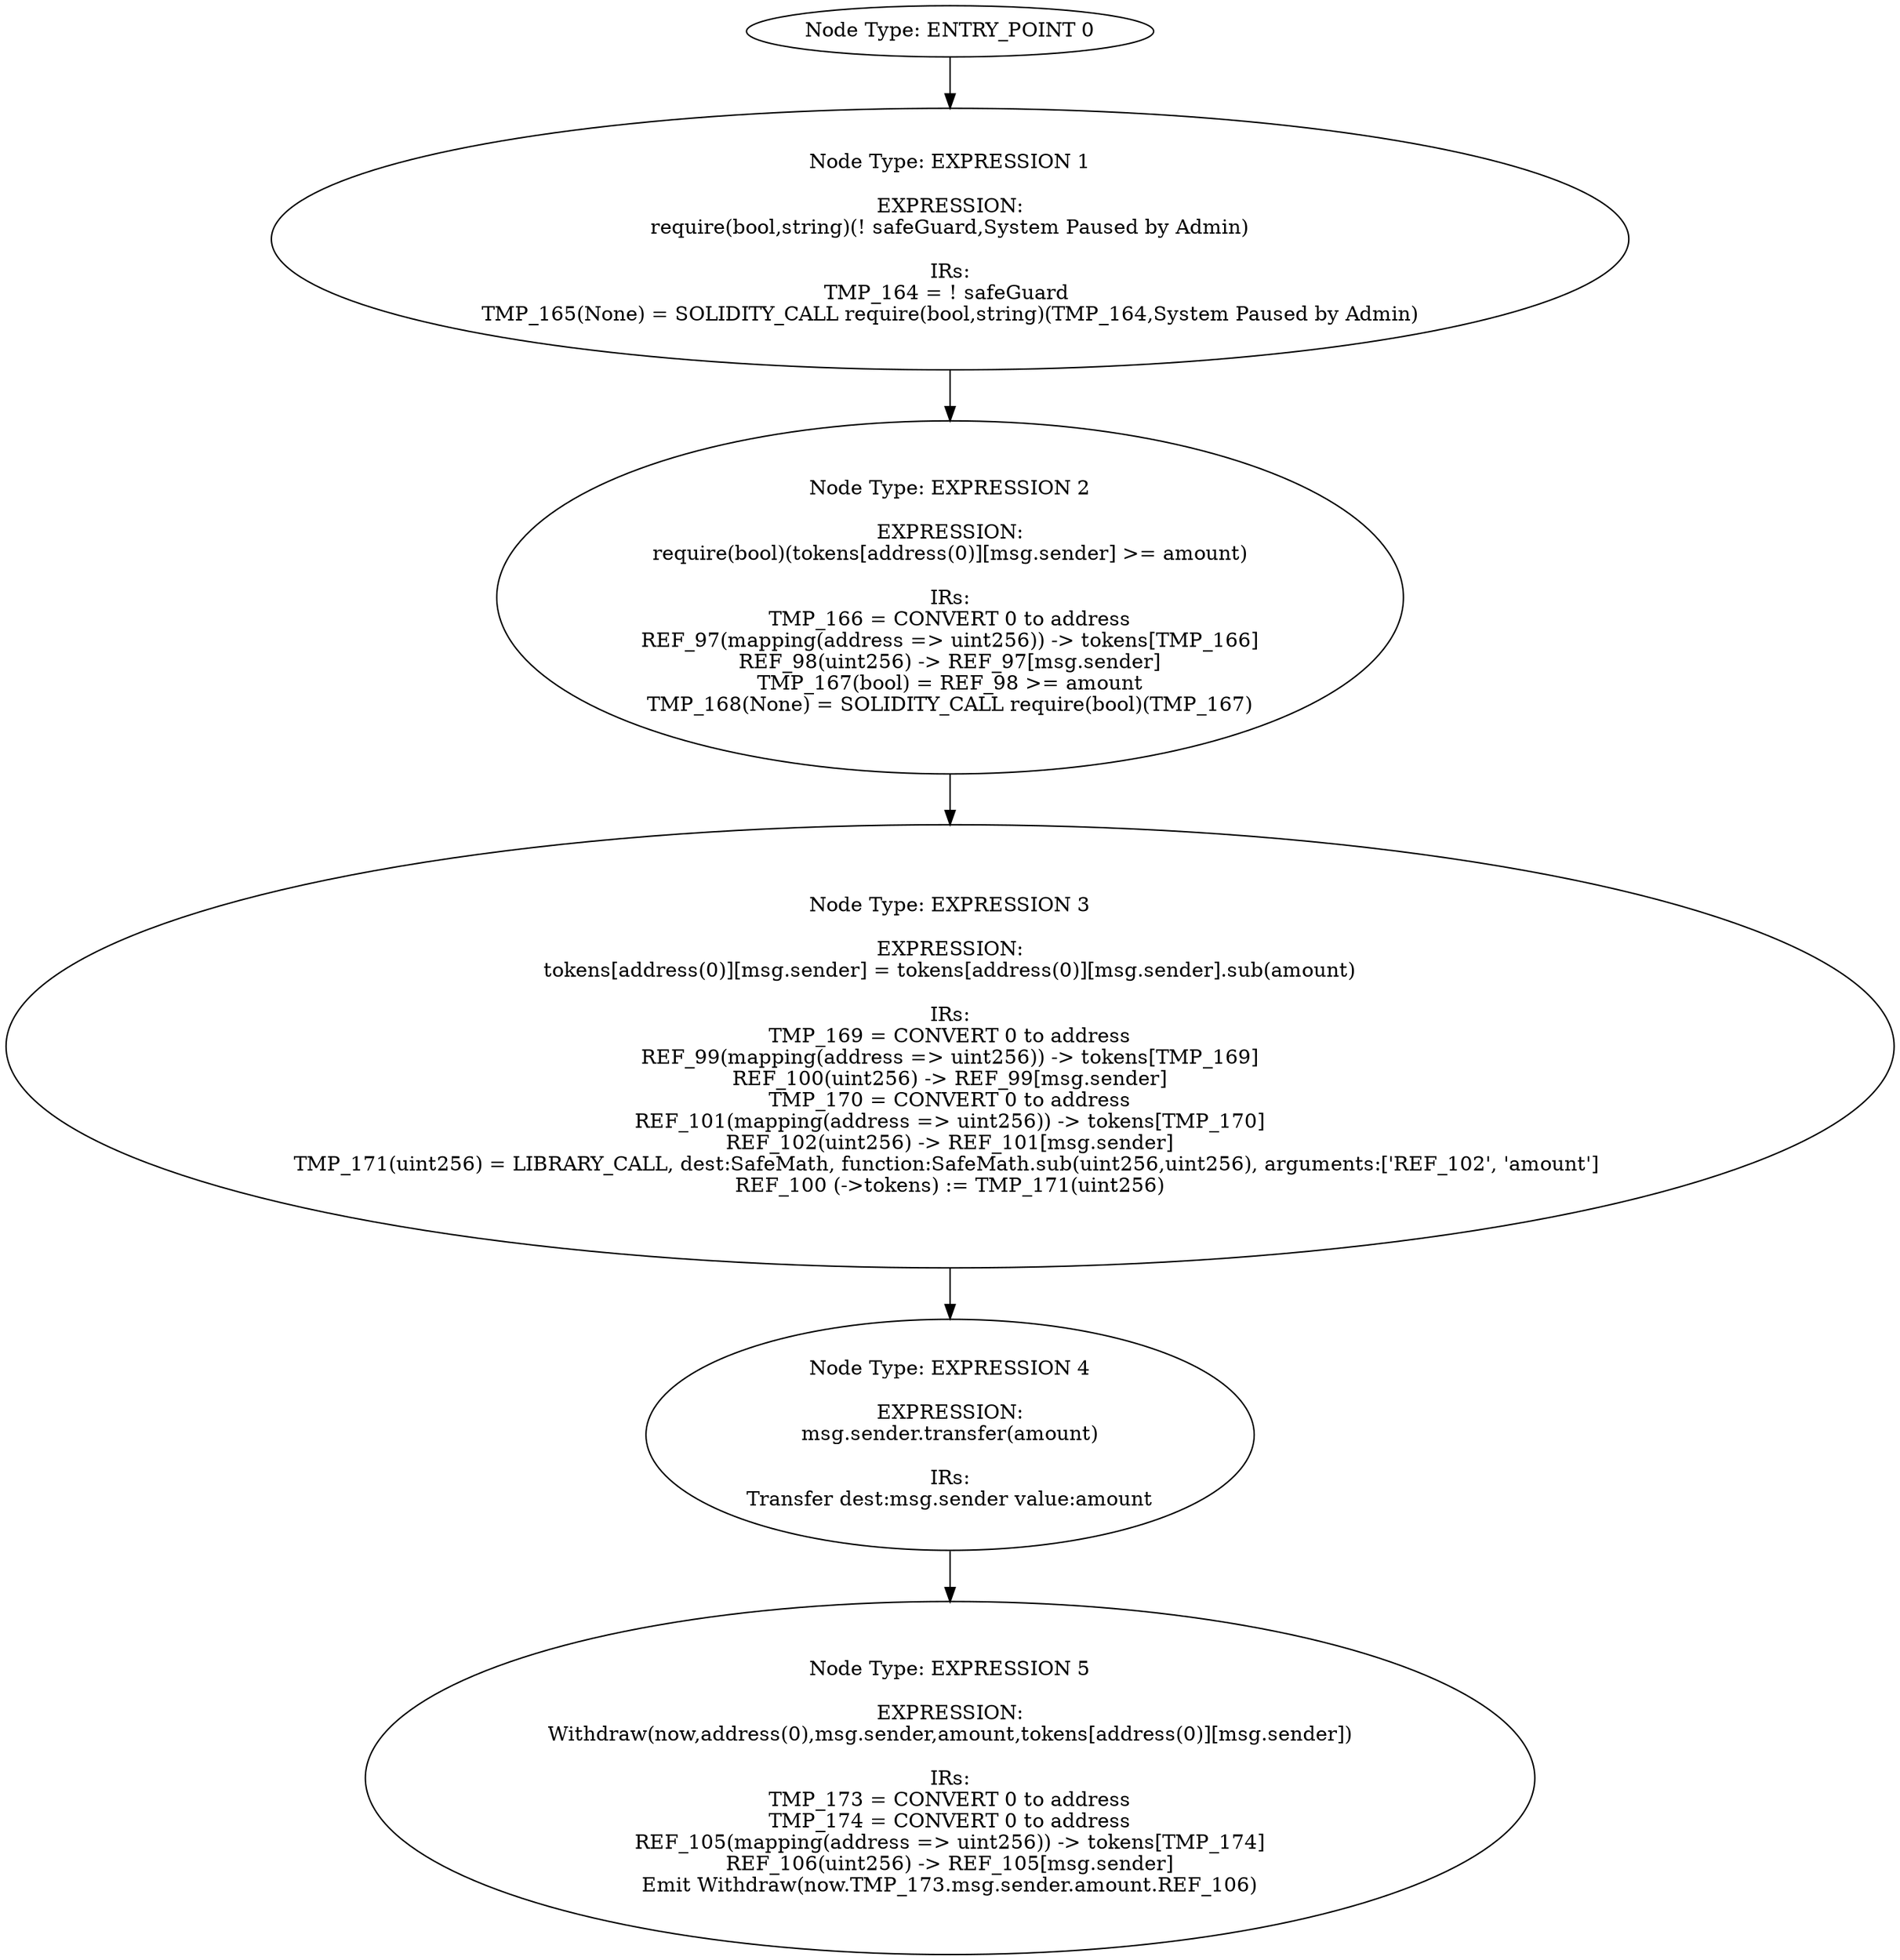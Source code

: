 digraph{
0[label="Node Type: ENTRY_POINT 0
"];
0->1;
1[label="Node Type: EXPRESSION 1

EXPRESSION:
require(bool,string)(! safeGuard,System Paused by Admin)

IRs:
TMP_164 = ! safeGuard 
TMP_165(None) = SOLIDITY_CALL require(bool,string)(TMP_164,System Paused by Admin)"];
1->2;
2[label="Node Type: EXPRESSION 2

EXPRESSION:
require(bool)(tokens[address(0)][msg.sender] >= amount)

IRs:
TMP_166 = CONVERT 0 to address
REF_97(mapping(address => uint256)) -> tokens[TMP_166]
REF_98(uint256) -> REF_97[msg.sender]
TMP_167(bool) = REF_98 >= amount
TMP_168(None) = SOLIDITY_CALL require(bool)(TMP_167)"];
2->3;
3[label="Node Type: EXPRESSION 3

EXPRESSION:
tokens[address(0)][msg.sender] = tokens[address(0)][msg.sender].sub(amount)

IRs:
TMP_169 = CONVERT 0 to address
REF_99(mapping(address => uint256)) -> tokens[TMP_169]
REF_100(uint256) -> REF_99[msg.sender]
TMP_170 = CONVERT 0 to address
REF_101(mapping(address => uint256)) -> tokens[TMP_170]
REF_102(uint256) -> REF_101[msg.sender]
TMP_171(uint256) = LIBRARY_CALL, dest:SafeMath, function:SafeMath.sub(uint256,uint256), arguments:['REF_102', 'amount'] 
REF_100 (->tokens) := TMP_171(uint256)"];
3->4;
4[label="Node Type: EXPRESSION 4

EXPRESSION:
msg.sender.transfer(amount)

IRs:
Transfer dest:msg.sender value:amount"];
4->5;
5[label="Node Type: EXPRESSION 5

EXPRESSION:
Withdraw(now,address(0),msg.sender,amount,tokens[address(0)][msg.sender])

IRs:
TMP_173 = CONVERT 0 to address
TMP_174 = CONVERT 0 to address
REF_105(mapping(address => uint256)) -> tokens[TMP_174]
REF_106(uint256) -> REF_105[msg.sender]
Emit Withdraw(now.TMP_173.msg.sender.amount.REF_106)"];
}
